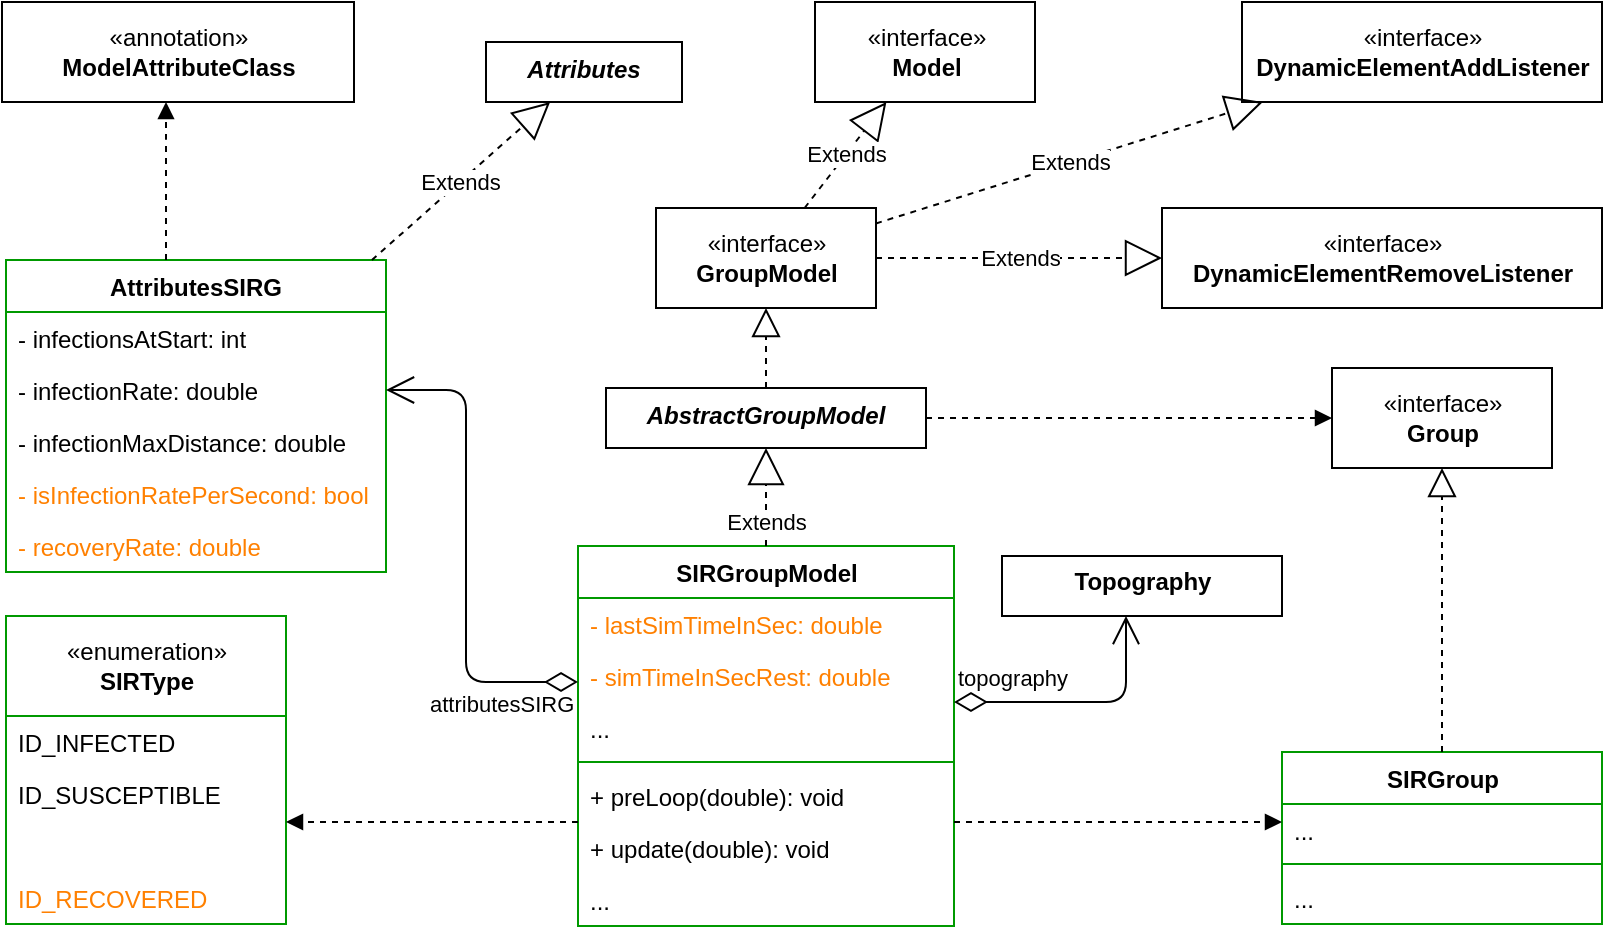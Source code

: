 <mxfile>
    <diagram id="IOOygLNPzqygK7LMgbDT" name="Page-1">
        <mxGraphModel dx="1045" dy="565" grid="1" gridSize="10" guides="1" tooltips="1" connect="1" arrows="1" fold="1" page="1" pageScale="1" pageWidth="1169" pageHeight="1654" math="0" shadow="0">
            <root>
                <mxCell id="0"/>
                <mxCell id="1" parent="0"/>
                <mxCell id="2" value="Attributes" style="swimlane;fontStyle=3;align=center;verticalAlign=top;childLayout=stackLayout;horizontal=1;startSize=26;horizontalStack=0;resizeParent=1;resizeParentMax=0;resizeLast=0;collapsible=1;marginBottom=0;swimlaneLine=0;" parent="1" vertex="1">
                    <mxGeometry x="420" y="190" width="98" height="30" as="geometry">
                        <mxRectangle x="254" y="40" width="90" height="26" as="alternateBounds"/>
                    </mxGeometry>
                </mxCell>
                <mxCell id="6" value="AttributesSIRG" style="swimlane;fontStyle=1;align=center;verticalAlign=top;childLayout=stackLayout;horizontal=1;startSize=26;horizontalStack=0;resizeParent=1;resizeParentMax=0;resizeLast=0;collapsible=1;marginBottom=0;swimlaneLine=1;strokeColor=#009900;" parent="1" vertex="1">
                    <mxGeometry x="180" y="299" width="190" height="156" as="geometry"/>
                </mxCell>
                <mxCell id="7" value="- infectionsAtStart: int" style="text;strokeColor=none;fillColor=none;align=left;verticalAlign=top;spacingLeft=4;spacingRight=4;overflow=hidden;rotatable=0;points=[[0,0.5],[1,0.5]];portConstraint=eastwest;" parent="6" vertex="1">
                    <mxGeometry y="26" width="190" height="26" as="geometry"/>
                </mxCell>
                <mxCell id="11" value="- infectionRate: double" style="text;strokeColor=none;fillColor=none;align=left;verticalAlign=top;spacingLeft=4;spacingRight=4;overflow=hidden;rotatable=0;points=[[0,0.5],[1,0.5]];portConstraint=eastwest;" parent="6" vertex="1">
                    <mxGeometry y="52" width="190" height="26" as="geometry"/>
                </mxCell>
                <mxCell id="12" value="- infectionMaxDistance: double" style="text;strokeColor=none;fillColor=none;align=left;verticalAlign=top;spacingLeft=4;spacingRight=4;overflow=hidden;rotatable=0;points=[[0,0.5],[1,0.5]];portConstraint=eastwest;" parent="6" vertex="1">
                    <mxGeometry y="78" width="190" height="26" as="geometry"/>
                </mxCell>
                <mxCell id="119" value="- isInfectionRatePerSecond: bool" style="text;strokeColor=none;fillColor=none;align=left;verticalAlign=top;spacingLeft=4;spacingRight=4;overflow=hidden;rotatable=0;points=[[0,0.5],[1,0.5]];portConstraint=eastwest;fontColor=#FF8000;" parent="6" vertex="1">
                    <mxGeometry y="104" width="190" height="26" as="geometry"/>
                </mxCell>
                <mxCell id="129" value="- recoveryRate: double" style="text;strokeColor=none;fillColor=none;align=left;verticalAlign=top;spacingLeft=4;spacingRight=4;overflow=hidden;rotatable=0;points=[[0,0.5],[1,0.5]];portConstraint=eastwest;fontColor=#FF8000;" vertex="1" parent="6">
                    <mxGeometry y="130" width="190" height="26" as="geometry"/>
                </mxCell>
                <mxCell id="18" value="«enumeration»&lt;br&gt;&lt;b&gt;SIRType&lt;/b&gt;" style="swimlane;fontStyle=0;childLayout=stackLayout;horizontal=1;startSize=50;fillColor=none;horizontalStack=0;resizeParent=1;resizeParentMax=0;resizeLast=0;collapsible=1;marginBottom=0;html=1;strokeColor=#009900;" parent="1" vertex="1">
                    <mxGeometry x="180" y="477" width="140" height="154" as="geometry"/>
                </mxCell>
                <mxCell id="19" value="ID_INFECTED" style="text;strokeColor=none;fillColor=none;align=left;verticalAlign=top;spacingLeft=4;spacingRight=4;overflow=hidden;rotatable=0;points=[[0,0.5],[1,0.5]];portConstraint=eastwest;" parent="18" vertex="1">
                    <mxGeometry y="50" width="140" height="26" as="geometry"/>
                </mxCell>
                <mxCell id="20" value="ID_SUSCEPTIBLE" style="text;strokeColor=none;fillColor=none;align=left;verticalAlign=top;spacingLeft=4;spacingRight=4;overflow=hidden;rotatable=0;points=[[0,0.5],[1,0.5]];portConstraint=eastwest;" parent="18" vertex="1">
                    <mxGeometry y="76" width="140" height="26" as="geometry"/>
                </mxCell>
                <mxCell id="21" value="ID_REMOVED" style="text;strokeColor=none;fillColor=none;align=left;verticalAlign=top;spacingLeft=4;spacingRight=4;overflow=hidden;rotatable=0;points=[[0,0.5],[1,0.5]];portConstraint=eastwest;fontColor=#FFFFFF;" parent="18" vertex="1">
                    <mxGeometry y="102" width="140" height="26" as="geometry"/>
                </mxCell>
                <mxCell id="128" value="ID_RECOVERED" style="text;strokeColor=none;fillColor=none;align=left;verticalAlign=top;spacingLeft=4;spacingRight=4;overflow=hidden;rotatable=0;points=[[0,0.5],[1,0.5]];portConstraint=eastwest;fontColor=#FF8000;" parent="18" vertex="1">
                    <mxGeometry y="128" width="140" height="26" as="geometry"/>
                </mxCell>
                <mxCell id="27" value="«interface»&lt;br&gt;&lt;b&gt;Group&lt;/b&gt;" style="html=1;" parent="1" vertex="1">
                    <mxGeometry x="843" y="353" width="110" height="50" as="geometry"/>
                </mxCell>
                <mxCell id="28" value="SIRGroupModel" style="swimlane;fontStyle=1;align=center;verticalAlign=top;childLayout=stackLayout;horizontal=1;startSize=26;horizontalStack=0;resizeParent=1;resizeParentMax=0;resizeLast=0;collapsible=1;marginBottom=0;html=1;strokeColor=#009900;" parent="1" vertex="1">
                    <mxGeometry x="466" y="442" width="188" height="190" as="geometry"/>
                </mxCell>
                <mxCell id="115" value="- lastSimTimeInSec: double" style="text;strokeColor=none;fillColor=none;align=left;verticalAlign=top;spacingLeft=4;spacingRight=4;overflow=hidden;rotatable=0;points=[[0,0.5],[1,0.5]];portConstraint=eastwest;fontColor=#FF8000;" parent="28" vertex="1">
                    <mxGeometry y="26" width="188" height="26" as="geometry"/>
                </mxCell>
                <mxCell id="121" value="- simTimeInSecRest: double" style="text;strokeColor=none;fillColor=none;align=left;verticalAlign=top;spacingLeft=4;spacingRight=4;overflow=hidden;rotatable=0;points=[[0,0.5],[1,0.5]];portConstraint=eastwest;fontColor=#FF8000;" parent="28" vertex="1">
                    <mxGeometry y="52" width="188" height="26" as="geometry"/>
                </mxCell>
                <mxCell id="125" value="..." style="text;strokeColor=none;fillColor=none;align=left;verticalAlign=top;spacingLeft=4;spacingRight=4;overflow=hidden;rotatable=0;points=[[0,0.5],[1,0.5]];portConstraint=eastwest;" parent="28" vertex="1">
                    <mxGeometry y="78" width="188" height="26" as="geometry"/>
                </mxCell>
                <mxCell id="30" value="" style="line;strokeWidth=1;align=left;verticalAlign=middle;spacingTop=-1;spacingLeft=3;spacingRight=3;rotatable=0;labelPosition=right;points=[];portConstraint=eastwest;strokeColor=#009900;" parent="28" vertex="1">
                    <mxGeometry y="104" width="188" height="8" as="geometry"/>
                </mxCell>
                <mxCell id="31" value="+ preLoop(double): void" style="text;strokeColor=none;fillColor=none;align=left;verticalAlign=top;spacingLeft=4;spacingRight=4;overflow=hidden;rotatable=0;points=[[0,0.5],[1,0.5]];portConstraint=eastwest;" parent="28" vertex="1">
                    <mxGeometry y="112" width="188" height="26" as="geometry"/>
                </mxCell>
                <mxCell id="68" value="+ update(double): void" style="text;strokeColor=none;fillColor=none;align=left;verticalAlign=top;spacingLeft=4;spacingRight=4;overflow=hidden;rotatable=0;points=[[0,0.5],[1,0.5]];portConstraint=eastwest;" parent="28" vertex="1">
                    <mxGeometry y="138" width="188" height="26" as="geometry"/>
                </mxCell>
                <mxCell id="117" value="..." style="text;strokeColor=none;fillColor=none;align=left;verticalAlign=top;spacingLeft=4;spacingRight=4;overflow=hidden;rotatable=0;points=[[0,0.5],[1,0.5]];portConstraint=eastwest;" parent="28" vertex="1">
                    <mxGeometry y="164" width="188" height="26" as="geometry"/>
                </mxCell>
                <mxCell id="32" value="SIRGroup" style="swimlane;fontStyle=1;align=center;verticalAlign=top;childLayout=stackLayout;horizontal=1;startSize=26;horizontalStack=0;resizeParent=1;resizeParentMax=0;resizeLast=0;collapsible=1;marginBottom=0;html=1;strokeColor=#009900;" parent="1" vertex="1">
                    <mxGeometry x="818" y="545" width="160" height="86" as="geometry"/>
                </mxCell>
                <mxCell id="33" value="..." style="text;strokeColor=none;fillColor=none;align=left;verticalAlign=top;spacingLeft=4;spacingRight=4;overflow=hidden;rotatable=0;points=[[0,0.5],[1,0.5]];portConstraint=eastwest;" parent="32" vertex="1">
                    <mxGeometry y="26" width="160" height="26" as="geometry"/>
                </mxCell>
                <mxCell id="34" value="" style="line;strokeWidth=1;fillColor=none;align=left;verticalAlign=middle;spacingTop=-1;spacingLeft=3;spacingRight=3;rotatable=0;labelPosition=right;points=[];portConstraint=eastwest;strokeColor=#009900;" parent="32" vertex="1">
                    <mxGeometry y="52" width="160" height="8" as="geometry"/>
                </mxCell>
                <mxCell id="35" value="..." style="text;strokeColor=none;fillColor=none;align=left;verticalAlign=top;spacingLeft=4;spacingRight=4;overflow=hidden;rotatable=0;points=[[0,0.5],[1,0.5]];portConstraint=eastwest;" parent="32" vertex="1">
                    <mxGeometry y="60" width="160" height="26" as="geometry"/>
                </mxCell>
                <mxCell id="40" value="&lt;b&gt;Topography&lt;/b&gt;" style="swimlane;fontStyle=0;childLayout=stackLayout;horizontal=1;startSize=26;horizontalStack=0;resizeParent=1;resizeParentMax=0;resizeLast=0;collapsible=1;marginBottom=0;html=1;swimlaneLine=0;" parent="1" vertex="1">
                    <mxGeometry x="678" y="447" width="140" height="30" as="geometry"/>
                </mxCell>
                <mxCell id="54" value="AbstractGroupModel" style="swimlane;fontStyle=3;align=center;verticalAlign=top;childLayout=stackLayout;horizontal=1;startSize=27;horizontalStack=0;resizeParent=1;resizeParentMax=0;resizeLast=0;collapsible=1;marginBottom=0;swimlaneLine=0;" parent="1" vertex="1">
                    <mxGeometry x="480" y="363" width="160" height="30" as="geometry">
                        <mxRectangle x="254" y="40" width="90" height="26" as="alternateBounds"/>
                    </mxGeometry>
                </mxCell>
                <mxCell id="57" value="«interface»&lt;br&gt;&lt;b&gt;GroupModel&lt;/b&gt;" style="html=1;" parent="1" vertex="1">
                    <mxGeometry x="505" y="273" width="110" height="50" as="geometry"/>
                </mxCell>
                <mxCell id="59" value="«interface»&lt;br&gt;&lt;b&gt;Model&lt;/b&gt;" style="html=1;" parent="1" vertex="1">
                    <mxGeometry x="584.5" y="170" width="110" height="50" as="geometry"/>
                </mxCell>
                <mxCell id="61" value="«interface»&lt;br&gt;&lt;b&gt;DynamicElementAddListener&lt;/b&gt;" style="html=1;" parent="1" vertex="1">
                    <mxGeometry x="798" y="170" width="180" height="50" as="geometry"/>
                </mxCell>
                <mxCell id="62" value="«interface»&lt;br&gt;&lt;b&gt;DynamicElementRemoveListener&lt;/b&gt;" style="html=1;" parent="1" vertex="1">
                    <mxGeometry x="758" y="273" width="220" height="50" as="geometry"/>
                </mxCell>
                <mxCell id="15" value="«annotation»&lt;br&gt;&lt;b&gt;ModelAttributeClass&lt;/b&gt;" style="html=1;" parent="1" vertex="1">
                    <mxGeometry x="178" y="170" width="176" height="50" as="geometry"/>
                </mxCell>
                <mxCell id="92" value="" style="endArrow=block;dashed=1;endFill=0;endSize=12;html=1;exitX=0.5;exitY=0;exitDx=0;exitDy=0;entryX=0.5;entryY=1;entryDx=0;entryDy=0;" parent="1" source="54" target="57" edge="1">
                    <mxGeometry width="160" relative="1" as="geometry">
                        <mxPoint x="410" y="290" as="sourcePoint"/>
                        <mxPoint x="570" y="290" as="targetPoint"/>
                    </mxGeometry>
                </mxCell>
                <mxCell id="93" value="" style="endArrow=block;dashed=1;endFill=0;endSize=12;html=1;" parent="1" source="32" target="27" edge="1">
                    <mxGeometry width="160" relative="1" as="geometry">
                        <mxPoint x="923" y="400" as="sourcePoint"/>
                        <mxPoint x="890" y="360" as="targetPoint"/>
                    </mxGeometry>
                </mxCell>
                <mxCell id="94" value="Extends" style="endArrow=block;endSize=16;endFill=0;html=1;dashed=1;" parent="1" source="6" target="2" edge="1">
                    <mxGeometry width="160" relative="1" as="geometry">
                        <mxPoint x="466" y="250.0" as="sourcePoint"/>
                        <mxPoint x="626" y="250.0" as="targetPoint"/>
                    </mxGeometry>
                </mxCell>
                <mxCell id="95" value="Extends" style="endArrow=block;endSize=16;endFill=0;html=1;dashed=1;" parent="1" source="57" target="59" edge="1">
                    <mxGeometry width="160" relative="1" as="geometry">
                        <mxPoint x="510" y="240" as="sourcePoint"/>
                        <mxPoint x="670" y="240" as="targetPoint"/>
                    </mxGeometry>
                </mxCell>
                <mxCell id="96" value="Extends" style="endArrow=block;endSize=16;endFill=0;html=1;dashed=1;" parent="1" source="57" target="61" edge="1">
                    <mxGeometry width="160" relative="1" as="geometry">
                        <mxPoint x="510" y="240" as="sourcePoint"/>
                        <mxPoint x="670" y="240" as="targetPoint"/>
                    </mxGeometry>
                </mxCell>
                <mxCell id="97" value="Extends" style="endArrow=block;endSize=16;endFill=0;html=1;dashed=1;" parent="1" source="57" target="62" edge="1">
                    <mxGeometry width="160" relative="1" as="geometry">
                        <mxPoint x="645" y="280" as="sourcePoint"/>
                        <mxPoint x="745" y="230" as="targetPoint"/>
                    </mxGeometry>
                </mxCell>
                <mxCell id="99" value="" style="endArrow=block;endFill=1;html=1;edgeStyle=orthogonalEdgeStyle;align=left;verticalAlign=top;dashed=1;" parent="1" source="6" target="15" edge="1">
                    <mxGeometry x="1" y="32" relative="1" as="geometry">
                        <mxPoint x="190" y="340" as="sourcePoint"/>
                        <mxPoint x="196" y="468" as="targetPoint"/>
                        <Array as="points">
                            <mxPoint x="260" y="240"/>
                            <mxPoint x="260" y="240"/>
                        </Array>
                        <mxPoint as="offset"/>
                    </mxGeometry>
                </mxCell>
                <mxCell id="101" value="Extends" style="endArrow=block;endSize=16;endFill=0;html=1;dashed=1;exitX=0.5;exitY=0;exitDx=0;exitDy=0;entryX=0.5;entryY=1;entryDx=0;entryDy=0;" parent="1" source="28" target="54" edge="1">
                    <mxGeometry x="-0.51" width="160" relative="1" as="geometry">
                        <mxPoint x="718" y="370" as="sourcePoint"/>
                        <mxPoint x="878" y="305" as="targetPoint"/>
                        <mxPoint as="offset"/>
                    </mxGeometry>
                </mxCell>
                <mxCell id="107" value="" style="endArrow=block;endFill=1;html=1;edgeStyle=orthogonalEdgeStyle;align=left;verticalAlign=top;dashed=1;" parent="1" source="28" target="18" edge="1">
                    <mxGeometry x="-1" relative="1" as="geometry">
                        <mxPoint x="60" y="554" as="sourcePoint"/>
                        <mxPoint x="220" y="554" as="targetPoint"/>
                        <Array as="points">
                            <mxPoint x="420" y="580"/>
                            <mxPoint x="420" y="580"/>
                        </Array>
                    </mxGeometry>
                </mxCell>
                <mxCell id="112" value="" style="endArrow=block;endFill=1;html=1;edgeStyle=orthogonalEdgeStyle;align=left;verticalAlign=top;dashed=1;" parent="1" source="28" target="32" edge="1">
                    <mxGeometry x="-1" relative="1" as="geometry">
                        <mxPoint x="640" y="630" as="sourcePoint"/>
                        <mxPoint x="790" y="640" as="targetPoint"/>
                        <Array as="points">
                            <mxPoint x="750" y="580"/>
                            <mxPoint x="750" y="580"/>
                        </Array>
                    </mxGeometry>
                </mxCell>
                <mxCell id="122" value="&lt;font color=&quot;#000000&quot;&gt;topography&lt;/font&gt;" style="endArrow=open;html=1;endSize=12;startArrow=diamondThin;startSize=14;startFill=0;edgeStyle=orthogonalEdgeStyle;align=left;verticalAlign=bottom;fontColor=#FF8000;" parent="1" source="28" target="40" edge="1">
                    <mxGeometry x="-1" y="3" relative="1" as="geometry">
                        <mxPoint x="694.5" y="510" as="sourcePoint"/>
                        <mxPoint x="854.5" y="510" as="targetPoint"/>
                        <Array as="points">
                            <mxPoint x="740" y="520"/>
                        </Array>
                    </mxGeometry>
                </mxCell>
                <mxCell id="124" value="&lt;font color=&quot;#000000&quot;&gt;attributesSIRG&lt;/font&gt;" style="endArrow=open;html=1;endSize=12;startArrow=diamondThin;startSize=14;startFill=0;edgeStyle=orthogonalEdgeStyle;align=left;verticalAlign=bottom;fontColor=#FF8000;" parent="1" source="28" target="6" edge="1">
                    <mxGeometry x="-0.534" y="28" relative="1" as="geometry">
                        <mxPoint x="306" y="470" as="sourcePoint"/>
                        <mxPoint x="466" y="470" as="targetPoint"/>
                        <Array as="points">
                            <mxPoint x="410" y="510"/>
                            <mxPoint x="410" y="364"/>
                        </Array>
                        <mxPoint x="8" y="20" as="offset"/>
                    </mxGeometry>
                </mxCell>
                <mxCell id="127" value="" style="endArrow=block;endFill=1;html=1;edgeStyle=orthogonalEdgeStyle;align=left;verticalAlign=top;dashed=1;" parent="1" source="54" target="27" edge="1">
                    <mxGeometry x="-1" relative="1" as="geometry">
                        <mxPoint x="776" y="420" as="sourcePoint"/>
                        <mxPoint x="630" y="420" as="targetPoint"/>
                        <Array as="points">
                            <mxPoint x="750" y="378"/>
                            <mxPoint x="750" y="378"/>
                        </Array>
                    </mxGeometry>
                </mxCell>
            </root>
        </mxGraphModel>
    </diagram>
</mxfile>